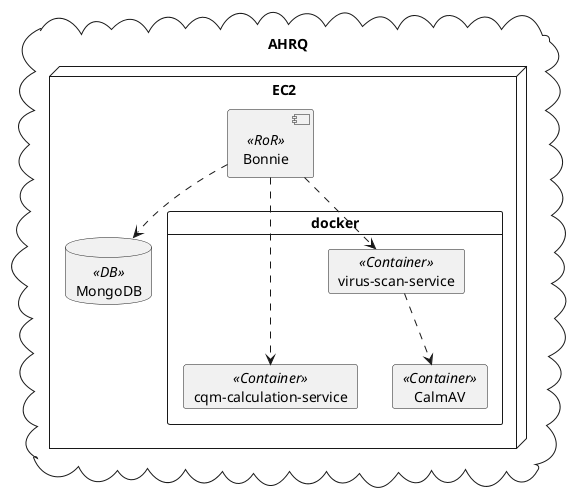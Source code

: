 @startuml

cloud AHRQ {
  node EC2 {
    card docker {
        card "CalmAV" <<Container>> as calm
        card "virus-scan-service" <<Container>> as scan
        card "cqm-calculation-service" <<Container>> as calc
    }
    component "Bonnie" <<RoR>> as b {
    }
    database MongoDB <<DB>> as db {
    }
  }
}
'
scan .d.> calm
calm -[hidden] calc
b ..> db
b ..> scan
b ..> calc

@enduml